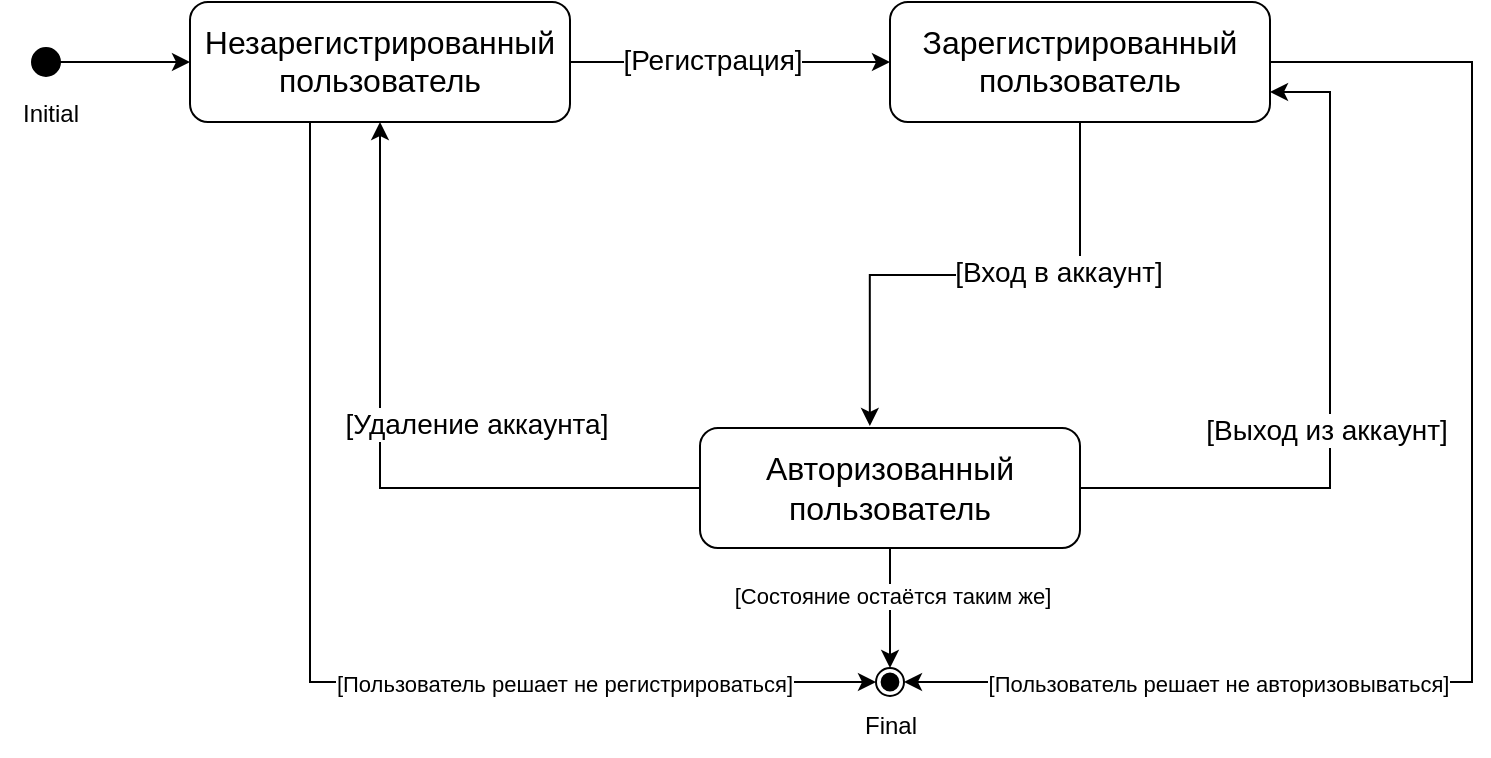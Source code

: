<mxfile version="24.8.6">
  <diagram name="Page-1" id="3wNur722nkyVa8EtAo86">
    <mxGraphModel dx="1434" dy="738" grid="1" gridSize="10" guides="1" tooltips="1" connect="1" arrows="1" fold="1" page="1" pageScale="1" pageWidth="850" pageHeight="1100" math="0" shadow="0">
      <root>
        <mxCell id="0" />
        <mxCell id="1" parent="0" />
        <mxCell id="lEbbfkc3tWbqAsbj1fwQ-17" style="edgeStyle=orthogonalEdgeStyle;rounded=0;orthogonalLoop=1;jettySize=auto;html=1;" edge="1" parent="1" source="2">
          <mxGeometry relative="1" as="geometry">
            <mxPoint x="170" y="137" as="targetPoint" />
          </mxGeometry>
        </mxCell>
        <mxCell id="2" value="" style="ellipse;fillColor=strokeColor;" parent="1" vertex="1">
          <mxGeometry x="91" y="130" width="14" height="14" as="geometry" />
        </mxCell>
        <mxCell id="9" value="" style="ellipse;shape=endState;fillColor=strokeColor;" parent="1" vertex="1">
          <mxGeometry x="513" y="440" width="14" height="14" as="geometry" />
        </mxCell>
        <mxCell id="lEbbfkc3tWbqAsbj1fwQ-18" value="Initial" style="text;html=1;align=center;verticalAlign=middle;resizable=0;points=[];autosize=1;strokeColor=none;fillColor=none;" vertex="1" parent="1">
          <mxGeometry x="75" y="148" width="50" height="30" as="geometry" />
        </mxCell>
        <mxCell id="lEbbfkc3tWbqAsbj1fwQ-21" style="edgeStyle=orthogonalEdgeStyle;rounded=0;orthogonalLoop=1;jettySize=auto;html=1;entryX=0;entryY=0.5;entryDx=0;entryDy=0;" edge="1" parent="1" source="lEbbfkc3tWbqAsbj1fwQ-19" target="lEbbfkc3tWbqAsbj1fwQ-20">
          <mxGeometry relative="1" as="geometry" />
        </mxCell>
        <mxCell id="lEbbfkc3tWbqAsbj1fwQ-22" value="&lt;font style=&quot;font-size: 14px;&quot;&gt;[Регистрация]&lt;/font&gt;" style="edgeLabel;html=1;align=center;verticalAlign=middle;resizable=0;points=[];" vertex="1" connectable="0" parent="lEbbfkc3tWbqAsbj1fwQ-21">
          <mxGeometry x="-0.183" y="1" relative="1" as="geometry">
            <mxPoint x="5" as="offset" />
          </mxGeometry>
        </mxCell>
        <mxCell id="lEbbfkc3tWbqAsbj1fwQ-38" style="edgeStyle=orthogonalEdgeStyle;rounded=0;orthogonalLoop=1;jettySize=auto;html=1;entryX=0;entryY=0.5;entryDx=0;entryDy=0;" edge="1" parent="1" source="lEbbfkc3tWbqAsbj1fwQ-19" target="9">
          <mxGeometry relative="1" as="geometry">
            <mxPoint x="210" y="310" as="targetPoint" />
            <Array as="points">
              <mxPoint x="230" y="447" />
            </Array>
          </mxGeometry>
        </mxCell>
        <mxCell id="lEbbfkc3tWbqAsbj1fwQ-40" value="[Пользователь решает не регистрироваться]" style="edgeLabel;html=1;align=center;verticalAlign=middle;resizable=0;points=[];" vertex="1" connectable="0" parent="lEbbfkc3tWbqAsbj1fwQ-38">
          <mxGeometry x="0.311" y="-1" relative="1" as="geometry">
            <mxPoint x="38" as="offset" />
          </mxGeometry>
        </mxCell>
        <mxCell id="lEbbfkc3tWbqAsbj1fwQ-19" value="&lt;span style=&quot;font-size:12.0pt;line-height:115%;&lt;br/&gt;font-family:&amp;quot;Times New Roman&amp;quot;,serif;mso-fareast-font-family:&amp;quot;Times New Roman&amp;quot;;&lt;br/&gt;mso-font-kerning:0pt;mso-ligatures:none;mso-ansi-language:EN-US;mso-fareast-language:&lt;br/&gt;EN-US;mso-bidi-language:AR-SA&quot;&gt;Незарегистрированный пользователь&lt;/span&gt;" style="rounded=1;whiteSpace=wrap;html=1;strokeColor=default;align=center;verticalAlign=middle;fontFamily=Helvetica;fontSize=12;fontColor=default;fillColor=default;" vertex="1" parent="1">
          <mxGeometry x="170" y="107" width="190" height="60" as="geometry" />
        </mxCell>
        <mxCell id="lEbbfkc3tWbqAsbj1fwQ-35" style="edgeStyle=orthogonalEdgeStyle;rounded=0;orthogonalLoop=1;jettySize=auto;html=1;entryX=1;entryY=0.5;entryDx=0;entryDy=0;" edge="1" parent="1" source="lEbbfkc3tWbqAsbj1fwQ-20" target="9">
          <mxGeometry relative="1" as="geometry">
            <mxPoint x="810" y="450" as="targetPoint" />
            <Array as="points">
              <mxPoint x="811" y="137" />
              <mxPoint x="811" y="447" />
            </Array>
          </mxGeometry>
        </mxCell>
        <mxCell id="lEbbfkc3tWbqAsbj1fwQ-39" value="[Пользователь решает не авторизовываться]" style="edgeLabel;html=1;align=center;verticalAlign=middle;resizable=0;points=[];" vertex="1" connectable="0" parent="lEbbfkc3tWbqAsbj1fwQ-35">
          <mxGeometry x="0.479" y="1" relative="1" as="geometry">
            <mxPoint x="-24" as="offset" />
          </mxGeometry>
        </mxCell>
        <mxCell id="lEbbfkc3tWbqAsbj1fwQ-20" value="&lt;span style=&quot;font-size:12.0pt;line-height:115%;&lt;br/&gt;font-family:&amp;quot;Times New Roman&amp;quot;,serif;mso-fareast-font-family:&amp;quot;Times New Roman&amp;quot;;&lt;br/&gt;mso-font-kerning:0pt;mso-ligatures:none;mso-ansi-language:EN-US;mso-fareast-language:&lt;br/&gt;EN-US;mso-bidi-language:AR-SA&quot;&gt;Зарегистрированный пользователь&lt;/span&gt;" style="rounded=1;whiteSpace=wrap;html=1;strokeColor=default;align=center;verticalAlign=middle;fontFamily=Helvetica;fontSize=12;fontColor=default;fillColor=default;" vertex="1" parent="1">
          <mxGeometry x="520" y="107" width="190" height="60" as="geometry" />
        </mxCell>
        <mxCell id="lEbbfkc3tWbqAsbj1fwQ-26" style="edgeStyle=orthogonalEdgeStyle;rounded=0;orthogonalLoop=1;jettySize=auto;html=1;entryX=0.5;entryY=1;entryDx=0;entryDy=0;" edge="1" parent="1" source="lEbbfkc3tWbqAsbj1fwQ-25" target="lEbbfkc3tWbqAsbj1fwQ-19">
          <mxGeometry relative="1" as="geometry" />
        </mxCell>
        <mxCell id="lEbbfkc3tWbqAsbj1fwQ-27" value="&lt;font style=&quot;font-size: 14px;&quot;&gt;[Удаление аккаунта]&lt;/font&gt;" style="edgeLabel;html=1;align=center;verticalAlign=middle;resizable=0;points=[];" vertex="1" connectable="0" parent="lEbbfkc3tWbqAsbj1fwQ-26">
          <mxGeometry x="0.121" y="1" relative="1" as="geometry">
            <mxPoint x="49" as="offset" />
          </mxGeometry>
        </mxCell>
        <mxCell id="lEbbfkc3tWbqAsbj1fwQ-31" style="edgeStyle=orthogonalEdgeStyle;rounded=0;orthogonalLoop=1;jettySize=auto;html=1;entryX=1;entryY=0.75;entryDx=0;entryDy=0;exitX=1;exitY=0.5;exitDx=0;exitDy=0;" edge="1" parent="1" source="lEbbfkc3tWbqAsbj1fwQ-25" target="lEbbfkc3tWbqAsbj1fwQ-20">
          <mxGeometry relative="1" as="geometry">
            <Array as="points">
              <mxPoint x="740" y="350" />
              <mxPoint x="740" y="152" />
            </Array>
          </mxGeometry>
        </mxCell>
        <mxCell id="lEbbfkc3tWbqAsbj1fwQ-32" value="&lt;font style=&quot;font-size: 14px;&quot;&gt;[Выход из аккаунт]&lt;/font&gt;" style="edgeLabel;html=1;align=center;verticalAlign=middle;resizable=0;points=[];" vertex="1" connectable="0" parent="lEbbfkc3tWbqAsbj1fwQ-31">
          <mxGeometry x="-0.162" y="2" relative="1" as="geometry">
            <mxPoint y="-6" as="offset" />
          </mxGeometry>
        </mxCell>
        <mxCell id="lEbbfkc3tWbqAsbj1fwQ-33" style="edgeStyle=orthogonalEdgeStyle;rounded=0;orthogonalLoop=1;jettySize=auto;html=1;entryX=0.5;entryY=0;entryDx=0;entryDy=0;" edge="1" parent="1" source="lEbbfkc3tWbqAsbj1fwQ-25" target="9">
          <mxGeometry relative="1" as="geometry" />
        </mxCell>
        <mxCell id="lEbbfkc3tWbqAsbj1fwQ-41" value="[Состояние остаётся таким же]" style="edgeLabel;html=1;align=center;verticalAlign=middle;resizable=0;points=[];" vertex="1" connectable="0" parent="lEbbfkc3tWbqAsbj1fwQ-33">
          <mxGeometry x="-0.2" y="1" relative="1" as="geometry">
            <mxPoint as="offset" />
          </mxGeometry>
        </mxCell>
        <mxCell id="lEbbfkc3tWbqAsbj1fwQ-25" value="&lt;span style=&quot;font-size: 16px;&quot;&gt;Авторизованный пользователь&lt;/span&gt;" style="rounded=1;whiteSpace=wrap;html=1;strokeColor=default;align=center;verticalAlign=middle;fontFamily=Helvetica;fontSize=12;fontColor=default;fillColor=default;" vertex="1" parent="1">
          <mxGeometry x="425" y="320" width="190" height="60" as="geometry" />
        </mxCell>
        <mxCell id="lEbbfkc3tWbqAsbj1fwQ-29" style="edgeStyle=orthogonalEdgeStyle;rounded=0;orthogonalLoop=1;jettySize=auto;html=1;entryX=0.447;entryY=-0.017;entryDx=0;entryDy=0;entryPerimeter=0;" edge="1" parent="1" source="lEbbfkc3tWbqAsbj1fwQ-20" target="lEbbfkc3tWbqAsbj1fwQ-25">
          <mxGeometry relative="1" as="geometry" />
        </mxCell>
        <mxCell id="lEbbfkc3tWbqAsbj1fwQ-30" value="&lt;font style=&quot;font-size: 14px;&quot;&gt;[Вход в аккаунт]&lt;/font&gt;" style="edgeLabel;html=1;align=center;verticalAlign=middle;resizable=0;points=[];" vertex="1" connectable="0" parent="lEbbfkc3tWbqAsbj1fwQ-29">
          <mxGeometry x="-0.314" y="-2" relative="1" as="geometry">
            <mxPoint as="offset" />
          </mxGeometry>
        </mxCell>
        <mxCell id="lEbbfkc3tWbqAsbj1fwQ-34" value="Final" style="text;html=1;align=center;verticalAlign=middle;resizable=0;points=[];autosize=1;strokeColor=none;fillColor=none;" vertex="1" parent="1">
          <mxGeometry x="495" y="454" width="50" height="30" as="geometry" />
        </mxCell>
      </root>
    </mxGraphModel>
  </diagram>
</mxfile>

